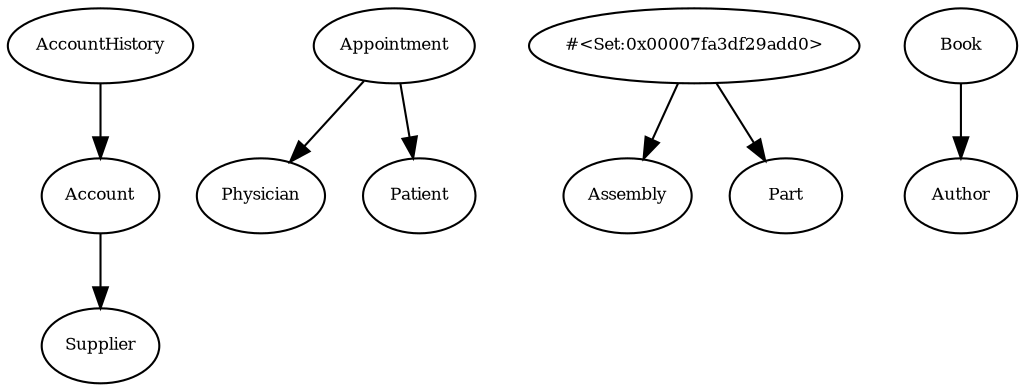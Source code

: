 digraph RGL__DirectedAdjacencyGraph {
    Account [
        fontsize = 8,
        label = Account
    ]

    Supplier [
        fontsize = 8,
        label = Supplier
    ]

    AccountHistory [
        fontsize = 8,
        label = AccountHistory
    ]

    Appointment [
        fontsize = 8,
        label = Appointment
    ]

    Physician [
        fontsize = 8,
        label = Physician
    ]

    Patient [
        fontsize = 8,
        label = Patient
    ]

    Assembly [
        fontsize = 8,
        label = Assembly
    ]

    "#<Set:0x00007fa3df29add0>" [
        fontsize = 8,
        label = "#<Set:0x00007fa3df29add0>"
    ]

    Author [
        fontsize = 8,
        label = Author
    ]

    Book [
        fontsize = 8,
        label = Book
    ]

    Part [
        fontsize = 8,
        label = Part
    ]

    Account -> Supplier [
        fontsize = 8
    ]

    AccountHistory -> Account [
        fontsize = 8
    ]

    Appointment -> Physician [
        fontsize = 8
    ]

    Appointment -> Patient [
        fontsize = 8
    ]

    "#<Set:0x00007fa3df29add0>" -> Assembly [
        fontsize = 8
    ]

    "#<Set:0x00007fa3df29add0>" -> Part [
        fontsize = 8
    ]

    Book -> Author [
        fontsize = 8
    ]
}
